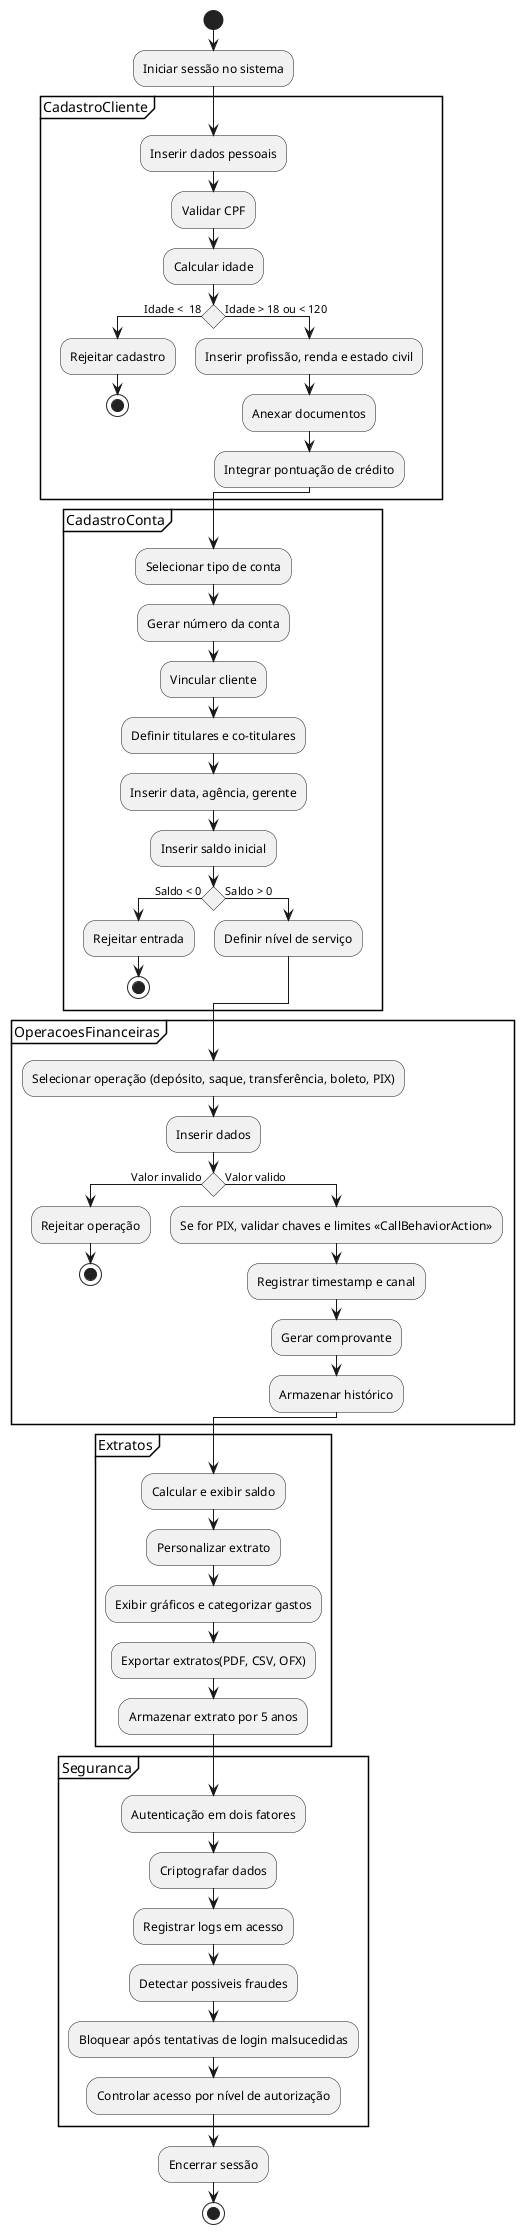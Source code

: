 @startuml
start

:Iniciar sessão no sistema;

partition CadastroCliente {
  :Inserir dados pessoais;
  :Validar CPF;
  :Calcular idade;
  if () then (Idade <  18)
    :Rejeitar cadastro;
    stop
  else (Idade > 18 ou < 120)
    :Inserir profissão, renda e estado civil;
    :Anexar documentos;
    :Integrar pontuação de crédito;
  endif
}

partition CadastroConta {
  :Selecionar tipo de conta;
  :Gerar número da conta;
  :Vincular cliente;
  :Definir titulares e co-titulares;
  :Inserir data, agência, gerente;
  :Inserir saldo inicial;
  if () then (Saldo < 0)
    :Rejeitar entrada;
    stop
  else (Saldo > 0)
    :Definir nível de serviço;
  endif
}

partition OperacoesFinanceiras {
  :Selecionar operação (depósito, saque, transferência, boleto, PIX);
  :Inserir dados;
  if () then (Valor invalido)
    :Rejeitar operação;
    stop
  else (Valor valido)
    :Se for PIX, validar chaves e limites <<CallBehaviorAction>>;
    :Registrar timestamp e canal;
    :Gerar comprovante;
    :Armazenar histórico;
  endif
}

partition Extratos {
  :Calcular e exibir saldo;
  :Personalizar extrato;
  :Exibir gráficos e categorizar gastos;
  :Exportar extratos(PDF, CSV, OFX);
  :Armazenar extrato por 5 anos;
}

partition Seguranca {
  :Autenticação em dois fatores;
  :Criptografar dados;
  :Registrar logs em acesso;
  :Detectar possiveis fraudes;
  :Bloquear após tentativas de login malsucedidas;
  :Controlar acesso por nível de autorização;
}

:Encerrar sessão;

stop
@enduml